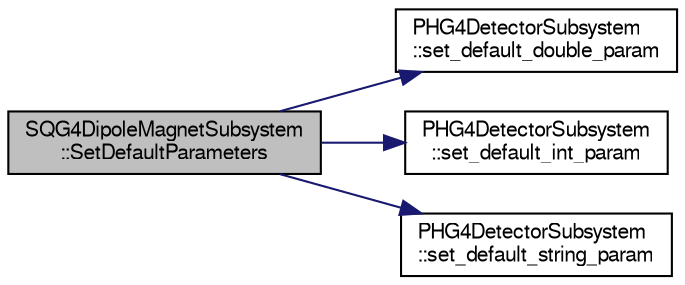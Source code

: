 digraph "SQG4DipoleMagnetSubsystem::SetDefaultParameters"
{
  bgcolor="transparent";
  edge [fontname="FreeSans",fontsize="10",labelfontname="FreeSans",labelfontsize="10"];
  node [fontname="FreeSans",fontsize="10",shape=record];
  rankdir="LR";
  Node1 [label="SQG4DipoleMagnetSubsystem\l::SetDefaultParameters",height=0.2,width=0.4,color="black", fillcolor="grey75", style="filled" fontcolor="black"];
  Node1 -> Node2 [color="midnightblue",fontsize="10",style="solid",fontname="FreeSans"];
  Node2 [label="PHG4DetectorSubsystem\l::set_default_double_param",height=0.2,width=0.4,color="black",URL="$d5/d29/classPHG4DetectorSubsystem.html#a4b15c4efd6415380306bd39144c4c8a4"];
  Node1 -> Node3 [color="midnightblue",fontsize="10",style="solid",fontname="FreeSans"];
  Node3 [label="PHG4DetectorSubsystem\l::set_default_int_param",height=0.2,width=0.4,color="black",URL="$d5/d29/classPHG4DetectorSubsystem.html#aff8499a0c11c3fa5be809484bbd51693"];
  Node1 -> Node4 [color="midnightblue",fontsize="10",style="solid",fontname="FreeSans"];
  Node4 [label="PHG4DetectorSubsystem\l::set_default_string_param",height=0.2,width=0.4,color="black",URL="$d5/d29/classPHG4DetectorSubsystem.html#a8643b3dcbba55cda5f11cb15d4e7857b"];
}
